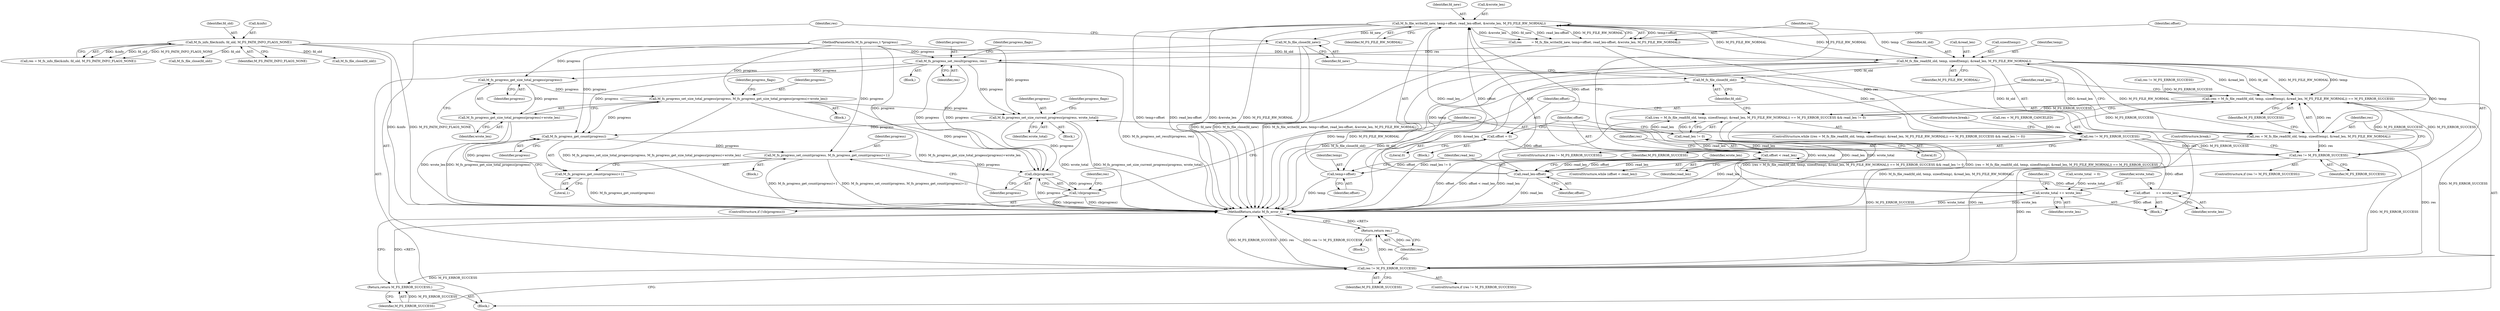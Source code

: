 digraph "0_mstdlib_db124b8f607dd0a40a9aef2d4d468fad433522a7_1@API" {
"1000224" [label="(Call,M_fs_file_write(fd_new, temp+offset, read_len-offset, &wrote_len, M_FS_FILE_RW_NORMAL))"];
"1000201" [label="(Call,M_fs_file_read(fd_old, temp, sizeof(temp), &read_len, M_FS_FILE_RW_NORMAL))"];
"1000156" [label="(Call,M_fs_info_file(&info, fd_old, M_FS_PATH_INFO_FLAGS_NONE))"];
"1000224" [label="(Call,M_fs_file_write(fd_new, temp+offset, read_len-offset, &wrote_len, M_FS_FILE_RW_NORMAL))"];
"1000218" [label="(Call,offset < read_len)"];
"1000235" [label="(Call,offset      += wrote_len)"];
"1000229" [label="(Call,read_len-offset)"];
"1000214" [label="(Call,offset = 0)"];
"1000210" [label="(Call,read_len != 0)"];
"1000198" [label="(Call,(res = M_fs_file_read(fd_old, temp, sizeof(temp), &read_len, M_FS_FILE_RW_NORMAL)) == M_FS_ERROR_SUCCESS)"];
"1000197" [label="(Call,(res = M_fs_file_read(fd_old, temp, sizeof(temp), &read_len, M_FS_FILE_RW_NORMAL)) == M_FS_ERROR_SUCCESS && read_len != 0)"];
"1000286" [label="(Call,res != M_FS_ERROR_SUCCESS)"];
"1000292" [label="(Call,res != M_FS_ERROR_SUCCESS)"];
"1000302" [label="(Call,res != M_FS_ERROR_SUCCESS)"];
"1000306" [label="(Return,return res;)"];
"1000308" [label="(Return,return M_FS_ERROR_SUCCESS;)"];
"1000199" [label="(Call,res = M_fs_file_read(fd_old, temp, sizeof(temp), &read_len, M_FS_FILE_RW_NORMAL))"];
"1000222" [label="(Call,res          = M_fs_file_write(fd_new, temp+offset, read_len-offset, &wrote_len, M_FS_FILE_RW_NORMAL))"];
"1000244" [label="(Call,M_fs_progress_set_result(progress, res))"];
"1000255" [label="(Call,M_fs_progress_get_size_total_progess(progress))"];
"1000252" [label="(Call,M_fs_progress_set_size_total_progess(progress, M_fs_progress_get_size_total_progess(progress)+wrote_len))"];
"1000263" [label="(Call,M_fs_progress_set_size_current_progress(progress, wrote_total))"];
"1000238" [label="(Call,wrote_total += wrote_len)"];
"1000274" [label="(Call,M_fs_progress_get_count(progress))"];
"1000271" [label="(Call,M_fs_progress_set_count(progress, M_fs_progress_get_count(progress)+1))"];
"1000279" [label="(Call,cb(progress))"];
"1000278" [label="(Call,!cb(progress))"];
"1000273" [label="(Call,M_fs_progress_get_count(progress)+1)"];
"1000254" [label="(Call,M_fs_progress_get_size_total_progess(progress)+wrote_len)"];
"1000299" [label="(Call,M_fs_file_close(fd_new))"];
"1000226" [label="(Call,temp+offset)"];
"1000297" [label="(Call,M_fs_file_close(fd_old))"];
"1000309" [label="(Identifier,M_FS_ERROR_SUCCESS)"];
"1000249" [label="(Identifier,progress_flags)"];
"1000242" [label="(Identifier,cb)"];
"1000285" [label="(ControlStructure,if (res != M_FS_ERROR_SUCCESS))"];
"1000287" [label="(Identifier,res)"];
"1000265" [label="(Identifier,wrote_total)"];
"1000234" [label="(Identifier,M_FS_FILE_RW_NORMAL)"];
"1000271" [label="(Call,M_fs_progress_set_count(progress, M_fs_progress_get_count(progress)+1))"];
"1000166" [label="(Call,M_fs_file_close(fd_old))"];
"1000294" [label="(Identifier,M_FS_ERROR_SUCCESS)"];
"1000159" [label="(Identifier,fd_old)"];
"1000255" [label="(Call,M_fs_progress_get_size_total_progess(progress))"];
"1000225" [label="(Identifier,fd_new)"];
"1000263" [label="(Call,M_fs_progress_set_size_current_progress(progress, wrote_total))"];
"1000276" [label="(Literal,1)"];
"1000254" [label="(Call,M_fs_progress_get_size_total_progess(progress)+wrote_len)"];
"1000188" [label="(Call,res != M_FS_ERROR_SUCCESS)"];
"1000213" [label="(Block,)"];
"1000215" [label="(Identifier,offset)"];
"1000251" [label="(Block,)"];
"1000279" [label="(Call,cb(progress))"];
"1000260" [label="(Identifier,progress_flags)"];
"1000202" [label="(Identifier,fd_old)"];
"1000201" [label="(Call,M_fs_file_read(fd_old, temp, sizeof(temp), &read_len, M_FS_FILE_RW_NORMAL))"];
"1000154" [label="(Call,res = M_fs_info_file(&info, fd_old, M_FS_PATH_INFO_FLAGS_NONE))"];
"1000256" [label="(Identifier,progress)"];
"1000219" [label="(Identifier,offset)"];
"1000283" [label="(Identifier,res)"];
"1000192" [label="(Call,M_fs_file_close(fd_old))"];
"1000286" [label="(Call,res != M_FS_ERROR_SUCCESS)"];
"1000277" [label="(ControlStructure,if (!cb(progress)))"];
"1000240" [label="(Identifier,wrote_len)"];
"1000278" [label="(Call,!cb(progress))"];
"1000212" [label="(Literal,0)"];
"1000222" [label="(Call,res          = M_fs_file_write(fd_new, temp+offset, read_len-offset, &wrote_len, M_FS_FILE_RW_NORMAL))"];
"1000237" [label="(Identifier,wrote_len)"];
"1000296" [label="(ControlStructure,break;)"];
"1000206" [label="(Call,&read_len)"];
"1000245" [label="(Identifier,progress)"];
"1000305" [label="(Block,)"];
"1000226" [label="(Call,temp+offset)"];
"1000273" [label="(Call,M_fs_progress_get_count(progress)+1)"];
"1000230" [label="(Identifier,read_len)"];
"1000297" [label="(Call,M_fs_file_close(fd_old))"];
"1000253" [label="(Identifier,progress)"];
"1000292" [label="(Call,res != M_FS_ERROR_SUCCESS)"];
"1000252" [label="(Call,M_fs_progress_set_size_total_progess(progress, M_fs_progress_get_size_total_progess(progress)+wrote_len))"];
"1000196" [label="(ControlStructure,while ((res = M_fs_file_read(fd_old, temp, sizeof(temp), &read_len, M_FS_FILE_RW_NORMAL)) == M_FS_ERROR_SUCCESS && read_len != 0))"];
"1000229" [label="(Call,read_len-offset)"];
"1000157" [label="(Call,&info)"];
"1000223" [label="(Identifier,res)"];
"1000109" [label="(MethodParameterIn,M_fs_progress_t *progress)"];
"1000211" [label="(Identifier,read_len)"];
"1000156" [label="(Call,M_fs_info_file(&info, fd_old, M_FS_PATH_INFO_FLAGS_NONE))"];
"1000291" [label="(ControlStructure,if (res != M_FS_ERROR_SUCCESS))"];
"1000262" [label="(Block,)"];
"1000210" [label="(Call,read_len != 0)"];
"1000290" [label="(ControlStructure,break;)"];
"1000270" [label="(Block,)"];
"1000302" [label="(Call,res != M_FS_ERROR_SUCCESS)"];
"1000232" [label="(Call,&wrote_len)"];
"1000209" [label="(Identifier,M_FS_ERROR_SUCCESS)"];
"1000235" [label="(Call,offset      += wrote_len)"];
"1000257" [label="(Identifier,wrote_len)"];
"1000236" [label="(Identifier,offset)"];
"1000303" [label="(Identifier,res)"];
"1000221" [label="(Block,)"];
"1000282" [label="(Call,res = M_FS_ERROR_CANCELED)"];
"1000199" [label="(Call,res = M_fs_file_read(fd_old, temp, sizeof(temp), &read_len, M_FS_FILE_RW_NORMAL))"];
"1000122" [label="(Call,wrote_total  = 0)"];
"1000204" [label="(Call,sizeof(temp))"];
"1000218" [label="(Call,offset < read_len)"];
"1000293" [label="(Identifier,res)"];
"1000214" [label="(Call,offset = 0)"];
"1000111" [label="(Block,)"];
"1000208" [label="(Identifier,M_FS_FILE_RW_NORMAL)"];
"1000308" [label="(Return,return M_FS_ERROR_SUCCESS;)"];
"1000274" [label="(Call,M_fs_progress_get_count(progress))"];
"1000298" [label="(Identifier,fd_old)"];
"1000238" [label="(Call,wrote_total += wrote_len)"];
"1000246" [label="(Identifier,res)"];
"1000239" [label="(Identifier,wrote_total)"];
"1000216" [label="(Literal,0)"];
"1000264" [label="(Identifier,progress)"];
"1000272" [label="(Identifier,progress)"];
"1000280" [label="(Identifier,progress)"];
"1000160" [label="(Identifier,M_FS_PATH_INFO_FLAGS_NONE)"];
"1000228" [label="(Identifier,offset)"];
"1000268" [label="(Identifier,progress_flags)"];
"1000203" [label="(Identifier,temp)"];
"1000300" [label="(Identifier,fd_new)"];
"1000224" [label="(Call,M_fs_file_write(fd_new, temp+offset, read_len-offset, &wrote_len, M_FS_FILE_RW_NORMAL))"];
"1000233" [label="(Identifier,wrote_len)"];
"1000304" [label="(Identifier,M_FS_ERROR_SUCCESS)"];
"1000244" [label="(Call,M_fs_progress_set_result(progress, res))"];
"1000197" [label="(Call,(res = M_fs_file_read(fd_old, temp, sizeof(temp), &read_len, M_FS_FILE_RW_NORMAL)) == M_FS_ERROR_SUCCESS && read_len != 0)"];
"1000306" [label="(Return,return res;)"];
"1000288" [label="(Identifier,M_FS_ERROR_SUCCESS)"];
"1000275" [label="(Identifier,progress)"];
"1000299" [label="(Call,M_fs_file_close(fd_new))"];
"1000243" [label="(Block,)"];
"1000198" [label="(Call,(res = M_fs_file_read(fd_old, temp, sizeof(temp), &read_len, M_FS_FILE_RW_NORMAL)) == M_FS_ERROR_SUCCESS)"];
"1000227" [label="(Identifier,temp)"];
"1000220" [label="(Identifier,read_len)"];
"1000307" [label="(Identifier,res)"];
"1000301" [label="(ControlStructure,if (res != M_FS_ERROR_SUCCESS))"];
"1000231" [label="(Identifier,offset)"];
"1000310" [label="(MethodReturn,static M_fs_error_t)"];
"1000200" [label="(Identifier,res)"];
"1000217" [label="(ControlStructure,while (offset < read_len))"];
"1000224" -> "1000222"  [label="AST: "];
"1000224" -> "1000234"  [label="CFG: "];
"1000225" -> "1000224"  [label="AST: "];
"1000226" -> "1000224"  [label="AST: "];
"1000229" -> "1000224"  [label="AST: "];
"1000232" -> "1000224"  [label="AST: "];
"1000234" -> "1000224"  [label="AST: "];
"1000222" -> "1000224"  [label="CFG: "];
"1000224" -> "1000310"  [label="DDG: temp+offset"];
"1000224" -> "1000310"  [label="DDG: read_len-offset"];
"1000224" -> "1000310"  [label="DDG: &wrote_len"];
"1000224" -> "1000310"  [label="DDG: M_FS_FILE_RW_NORMAL"];
"1000224" -> "1000201"  [label="DDG: M_FS_FILE_RW_NORMAL"];
"1000224" -> "1000222"  [label="DDG: temp+offset"];
"1000224" -> "1000222"  [label="DDG: &wrote_len"];
"1000224" -> "1000222"  [label="DDG: fd_new"];
"1000224" -> "1000222"  [label="DDG: read_len-offset"];
"1000224" -> "1000222"  [label="DDG: M_FS_FILE_RW_NORMAL"];
"1000201" -> "1000224"  [label="DDG: temp"];
"1000201" -> "1000224"  [label="DDG: M_FS_FILE_RW_NORMAL"];
"1000218" -> "1000224"  [label="DDG: offset"];
"1000229" -> "1000224"  [label="DDG: read_len"];
"1000229" -> "1000224"  [label="DDG: offset"];
"1000224" -> "1000299"  [label="DDG: fd_new"];
"1000201" -> "1000199"  [label="AST: "];
"1000201" -> "1000208"  [label="CFG: "];
"1000202" -> "1000201"  [label="AST: "];
"1000203" -> "1000201"  [label="AST: "];
"1000204" -> "1000201"  [label="AST: "];
"1000206" -> "1000201"  [label="AST: "];
"1000208" -> "1000201"  [label="AST: "];
"1000199" -> "1000201"  [label="CFG: "];
"1000201" -> "1000310"  [label="DDG: &read_len"];
"1000201" -> "1000310"  [label="DDG: temp"];
"1000201" -> "1000310"  [label="DDG: M_FS_FILE_RW_NORMAL"];
"1000201" -> "1000198"  [label="DDG: &read_len"];
"1000201" -> "1000198"  [label="DDG: M_FS_FILE_RW_NORMAL"];
"1000201" -> "1000198"  [label="DDG: temp"];
"1000201" -> "1000198"  [label="DDG: fd_old"];
"1000201" -> "1000199"  [label="DDG: &read_len"];
"1000201" -> "1000199"  [label="DDG: M_FS_FILE_RW_NORMAL"];
"1000201" -> "1000199"  [label="DDG: temp"];
"1000201" -> "1000199"  [label="DDG: fd_old"];
"1000156" -> "1000201"  [label="DDG: fd_old"];
"1000201" -> "1000226"  [label="DDG: temp"];
"1000201" -> "1000297"  [label="DDG: fd_old"];
"1000156" -> "1000154"  [label="AST: "];
"1000156" -> "1000160"  [label="CFG: "];
"1000157" -> "1000156"  [label="AST: "];
"1000159" -> "1000156"  [label="AST: "];
"1000160" -> "1000156"  [label="AST: "];
"1000154" -> "1000156"  [label="CFG: "];
"1000156" -> "1000310"  [label="DDG: &info"];
"1000156" -> "1000310"  [label="DDG: M_FS_PATH_INFO_FLAGS_NONE"];
"1000156" -> "1000154"  [label="DDG: &info"];
"1000156" -> "1000154"  [label="DDG: fd_old"];
"1000156" -> "1000154"  [label="DDG: M_FS_PATH_INFO_FLAGS_NONE"];
"1000156" -> "1000166"  [label="DDG: fd_old"];
"1000156" -> "1000192"  [label="DDG: fd_old"];
"1000218" -> "1000217"  [label="AST: "];
"1000218" -> "1000220"  [label="CFG: "];
"1000219" -> "1000218"  [label="AST: "];
"1000220" -> "1000218"  [label="AST: "];
"1000223" -> "1000218"  [label="CFG: "];
"1000293" -> "1000218"  [label="CFG: "];
"1000218" -> "1000310"  [label="DDG: offset"];
"1000218" -> "1000310"  [label="DDG: offset < read_len"];
"1000218" -> "1000310"  [label="DDG: read_len"];
"1000218" -> "1000210"  [label="DDG: read_len"];
"1000235" -> "1000218"  [label="DDG: offset"];
"1000214" -> "1000218"  [label="DDG: offset"];
"1000210" -> "1000218"  [label="DDG: read_len"];
"1000229" -> "1000218"  [label="DDG: read_len"];
"1000218" -> "1000226"  [label="DDG: offset"];
"1000218" -> "1000229"  [label="DDG: read_len"];
"1000218" -> "1000229"  [label="DDG: offset"];
"1000235" -> "1000221"  [label="AST: "];
"1000235" -> "1000237"  [label="CFG: "];
"1000236" -> "1000235"  [label="AST: "];
"1000237" -> "1000235"  [label="AST: "];
"1000239" -> "1000235"  [label="CFG: "];
"1000235" -> "1000310"  [label="DDG: offset"];
"1000229" -> "1000235"  [label="DDG: offset"];
"1000229" -> "1000231"  [label="CFG: "];
"1000230" -> "1000229"  [label="AST: "];
"1000231" -> "1000229"  [label="AST: "];
"1000233" -> "1000229"  [label="CFG: "];
"1000229" -> "1000310"  [label="DDG: read_len"];
"1000229" -> "1000210"  [label="DDG: read_len"];
"1000214" -> "1000213"  [label="AST: "];
"1000214" -> "1000216"  [label="CFG: "];
"1000215" -> "1000214"  [label="AST: "];
"1000216" -> "1000214"  [label="AST: "];
"1000219" -> "1000214"  [label="CFG: "];
"1000210" -> "1000197"  [label="AST: "];
"1000210" -> "1000212"  [label="CFG: "];
"1000211" -> "1000210"  [label="AST: "];
"1000212" -> "1000210"  [label="AST: "];
"1000197" -> "1000210"  [label="CFG: "];
"1000210" -> "1000310"  [label="DDG: read_len"];
"1000210" -> "1000197"  [label="DDG: read_len"];
"1000210" -> "1000197"  [label="DDG: 0"];
"1000198" -> "1000197"  [label="AST: "];
"1000198" -> "1000209"  [label="CFG: "];
"1000199" -> "1000198"  [label="AST: "];
"1000209" -> "1000198"  [label="AST: "];
"1000211" -> "1000198"  [label="CFG: "];
"1000197" -> "1000198"  [label="CFG: "];
"1000198" -> "1000197"  [label="DDG: M_FS_ERROR_SUCCESS"];
"1000199" -> "1000198"  [label="DDG: res"];
"1000292" -> "1000198"  [label="DDG: M_FS_ERROR_SUCCESS"];
"1000188" -> "1000198"  [label="DDG: M_FS_ERROR_SUCCESS"];
"1000198" -> "1000286"  [label="DDG: M_FS_ERROR_SUCCESS"];
"1000198" -> "1000292"  [label="DDG: M_FS_ERROR_SUCCESS"];
"1000198" -> "1000302"  [label="DDG: M_FS_ERROR_SUCCESS"];
"1000197" -> "1000196"  [label="AST: "];
"1000215" -> "1000197"  [label="CFG: "];
"1000298" -> "1000197"  [label="CFG: "];
"1000197" -> "1000310"  [label="DDG: read_len != 0"];
"1000197" -> "1000310"  [label="DDG: (res = M_fs_file_read(fd_old, temp, sizeof(temp), &read_len, M_FS_FILE_RW_NORMAL)) == M_FS_ERROR_SUCCESS && read_len != 0"];
"1000197" -> "1000310"  [label="DDG: (res = M_fs_file_read(fd_old, temp, sizeof(temp), &read_len, M_FS_FILE_RW_NORMAL)) == M_FS_ERROR_SUCCESS"];
"1000286" -> "1000285"  [label="AST: "];
"1000286" -> "1000288"  [label="CFG: "];
"1000287" -> "1000286"  [label="AST: "];
"1000288" -> "1000286"  [label="AST: "];
"1000219" -> "1000286"  [label="CFG: "];
"1000290" -> "1000286"  [label="CFG: "];
"1000222" -> "1000286"  [label="DDG: res"];
"1000244" -> "1000286"  [label="DDG: res"];
"1000282" -> "1000286"  [label="DDG: res"];
"1000286" -> "1000292"  [label="DDG: res"];
"1000286" -> "1000292"  [label="DDG: M_FS_ERROR_SUCCESS"];
"1000286" -> "1000302"  [label="DDG: res"];
"1000286" -> "1000302"  [label="DDG: M_FS_ERROR_SUCCESS"];
"1000292" -> "1000291"  [label="AST: "];
"1000292" -> "1000294"  [label="CFG: "];
"1000293" -> "1000292"  [label="AST: "];
"1000294" -> "1000292"  [label="AST: "];
"1000200" -> "1000292"  [label="CFG: "];
"1000296" -> "1000292"  [label="CFG: "];
"1000199" -> "1000292"  [label="DDG: res"];
"1000292" -> "1000302"  [label="DDG: res"];
"1000292" -> "1000302"  [label="DDG: M_FS_ERROR_SUCCESS"];
"1000302" -> "1000301"  [label="AST: "];
"1000302" -> "1000304"  [label="CFG: "];
"1000303" -> "1000302"  [label="AST: "];
"1000304" -> "1000302"  [label="AST: "];
"1000307" -> "1000302"  [label="CFG: "];
"1000309" -> "1000302"  [label="CFG: "];
"1000302" -> "1000310"  [label="DDG: M_FS_ERROR_SUCCESS"];
"1000302" -> "1000310"  [label="DDG: res"];
"1000302" -> "1000310"  [label="DDG: res != M_FS_ERROR_SUCCESS"];
"1000199" -> "1000302"  [label="DDG: res"];
"1000302" -> "1000306"  [label="DDG: res"];
"1000302" -> "1000308"  [label="DDG: M_FS_ERROR_SUCCESS"];
"1000306" -> "1000305"  [label="AST: "];
"1000306" -> "1000307"  [label="CFG: "];
"1000307" -> "1000306"  [label="AST: "];
"1000310" -> "1000306"  [label="CFG: "];
"1000306" -> "1000310"  [label="DDG: <RET>"];
"1000307" -> "1000306"  [label="DDG: res"];
"1000308" -> "1000111"  [label="AST: "];
"1000308" -> "1000309"  [label="CFG: "];
"1000309" -> "1000308"  [label="AST: "];
"1000310" -> "1000308"  [label="CFG: "];
"1000308" -> "1000310"  [label="DDG: <RET>"];
"1000309" -> "1000308"  [label="DDG: M_FS_ERROR_SUCCESS"];
"1000200" -> "1000199"  [label="AST: "];
"1000209" -> "1000199"  [label="CFG: "];
"1000199" -> "1000310"  [label="DDG: M_fs_file_read(fd_old, temp, sizeof(temp), &read_len, M_FS_FILE_RW_NORMAL)"];
"1000222" -> "1000221"  [label="AST: "];
"1000223" -> "1000222"  [label="AST: "];
"1000236" -> "1000222"  [label="CFG: "];
"1000222" -> "1000310"  [label="DDG: M_fs_file_write(fd_new, temp+offset, read_len-offset, &wrote_len, M_FS_FILE_RW_NORMAL)"];
"1000222" -> "1000244"  [label="DDG: res"];
"1000244" -> "1000243"  [label="AST: "];
"1000244" -> "1000246"  [label="CFG: "];
"1000245" -> "1000244"  [label="AST: "];
"1000246" -> "1000244"  [label="AST: "];
"1000249" -> "1000244"  [label="CFG: "];
"1000244" -> "1000310"  [label="DDG: M_fs_progress_set_result(progress, res)"];
"1000279" -> "1000244"  [label="DDG: progress"];
"1000109" -> "1000244"  [label="DDG: progress"];
"1000244" -> "1000255"  [label="DDG: progress"];
"1000244" -> "1000263"  [label="DDG: progress"];
"1000244" -> "1000274"  [label="DDG: progress"];
"1000244" -> "1000279"  [label="DDG: progress"];
"1000255" -> "1000254"  [label="AST: "];
"1000255" -> "1000256"  [label="CFG: "];
"1000256" -> "1000255"  [label="AST: "];
"1000257" -> "1000255"  [label="CFG: "];
"1000255" -> "1000252"  [label="DDG: progress"];
"1000255" -> "1000254"  [label="DDG: progress"];
"1000109" -> "1000255"  [label="DDG: progress"];
"1000252" -> "1000251"  [label="AST: "];
"1000252" -> "1000254"  [label="CFG: "];
"1000253" -> "1000252"  [label="AST: "];
"1000254" -> "1000252"  [label="AST: "];
"1000260" -> "1000252"  [label="CFG: "];
"1000252" -> "1000310"  [label="DDG: M_fs_progress_get_size_total_progess(progress)+wrote_len"];
"1000252" -> "1000310"  [label="DDG: M_fs_progress_set_size_total_progess(progress, M_fs_progress_get_size_total_progess(progress)+wrote_len)"];
"1000109" -> "1000252"  [label="DDG: progress"];
"1000252" -> "1000263"  [label="DDG: progress"];
"1000252" -> "1000274"  [label="DDG: progress"];
"1000252" -> "1000279"  [label="DDG: progress"];
"1000263" -> "1000262"  [label="AST: "];
"1000263" -> "1000265"  [label="CFG: "];
"1000264" -> "1000263"  [label="AST: "];
"1000265" -> "1000263"  [label="AST: "];
"1000268" -> "1000263"  [label="CFG: "];
"1000263" -> "1000310"  [label="DDG: wrote_total"];
"1000263" -> "1000310"  [label="DDG: M_fs_progress_set_size_current_progress(progress, wrote_total)"];
"1000263" -> "1000238"  [label="DDG: wrote_total"];
"1000109" -> "1000263"  [label="DDG: progress"];
"1000238" -> "1000263"  [label="DDG: wrote_total"];
"1000263" -> "1000274"  [label="DDG: progress"];
"1000263" -> "1000279"  [label="DDG: progress"];
"1000238" -> "1000221"  [label="AST: "];
"1000238" -> "1000240"  [label="CFG: "];
"1000239" -> "1000238"  [label="AST: "];
"1000240" -> "1000238"  [label="AST: "];
"1000242" -> "1000238"  [label="CFG: "];
"1000238" -> "1000310"  [label="DDG: wrote_total"];
"1000238" -> "1000310"  [label="DDG: wrote_len"];
"1000122" -> "1000238"  [label="DDG: wrote_total"];
"1000274" -> "1000273"  [label="AST: "];
"1000274" -> "1000275"  [label="CFG: "];
"1000275" -> "1000274"  [label="AST: "];
"1000276" -> "1000274"  [label="CFG: "];
"1000274" -> "1000271"  [label="DDG: progress"];
"1000274" -> "1000273"  [label="DDG: progress"];
"1000109" -> "1000274"  [label="DDG: progress"];
"1000271" -> "1000270"  [label="AST: "];
"1000271" -> "1000273"  [label="CFG: "];
"1000272" -> "1000271"  [label="AST: "];
"1000273" -> "1000271"  [label="AST: "];
"1000280" -> "1000271"  [label="CFG: "];
"1000271" -> "1000310"  [label="DDG: M_fs_progress_get_count(progress)+1"];
"1000271" -> "1000310"  [label="DDG: M_fs_progress_set_count(progress, M_fs_progress_get_count(progress)+1)"];
"1000109" -> "1000271"  [label="DDG: progress"];
"1000271" -> "1000279"  [label="DDG: progress"];
"1000279" -> "1000278"  [label="AST: "];
"1000279" -> "1000280"  [label="CFG: "];
"1000280" -> "1000279"  [label="AST: "];
"1000278" -> "1000279"  [label="CFG: "];
"1000279" -> "1000310"  [label="DDG: progress"];
"1000279" -> "1000278"  [label="DDG: progress"];
"1000109" -> "1000279"  [label="DDG: progress"];
"1000278" -> "1000277"  [label="AST: "];
"1000283" -> "1000278"  [label="CFG: "];
"1000287" -> "1000278"  [label="CFG: "];
"1000278" -> "1000310"  [label="DDG: !cb(progress)"];
"1000278" -> "1000310"  [label="DDG: cb(progress)"];
"1000273" -> "1000276"  [label="CFG: "];
"1000276" -> "1000273"  [label="AST: "];
"1000273" -> "1000310"  [label="DDG: M_fs_progress_get_count(progress)"];
"1000254" -> "1000257"  [label="CFG: "];
"1000257" -> "1000254"  [label="AST: "];
"1000254" -> "1000310"  [label="DDG: M_fs_progress_get_size_total_progess(progress)"];
"1000254" -> "1000310"  [label="DDG: wrote_len"];
"1000299" -> "1000111"  [label="AST: "];
"1000299" -> "1000300"  [label="CFG: "];
"1000300" -> "1000299"  [label="AST: "];
"1000303" -> "1000299"  [label="CFG: "];
"1000299" -> "1000310"  [label="DDG: M_fs_file_close(fd_new)"];
"1000299" -> "1000310"  [label="DDG: fd_new"];
"1000226" -> "1000228"  [label="CFG: "];
"1000227" -> "1000226"  [label="AST: "];
"1000228" -> "1000226"  [label="AST: "];
"1000230" -> "1000226"  [label="CFG: "];
"1000226" -> "1000310"  [label="DDG: temp"];
"1000297" -> "1000111"  [label="AST: "];
"1000297" -> "1000298"  [label="CFG: "];
"1000298" -> "1000297"  [label="AST: "];
"1000300" -> "1000297"  [label="CFG: "];
"1000297" -> "1000310"  [label="DDG: fd_old"];
"1000297" -> "1000310"  [label="DDG: M_fs_file_close(fd_old)"];
}
